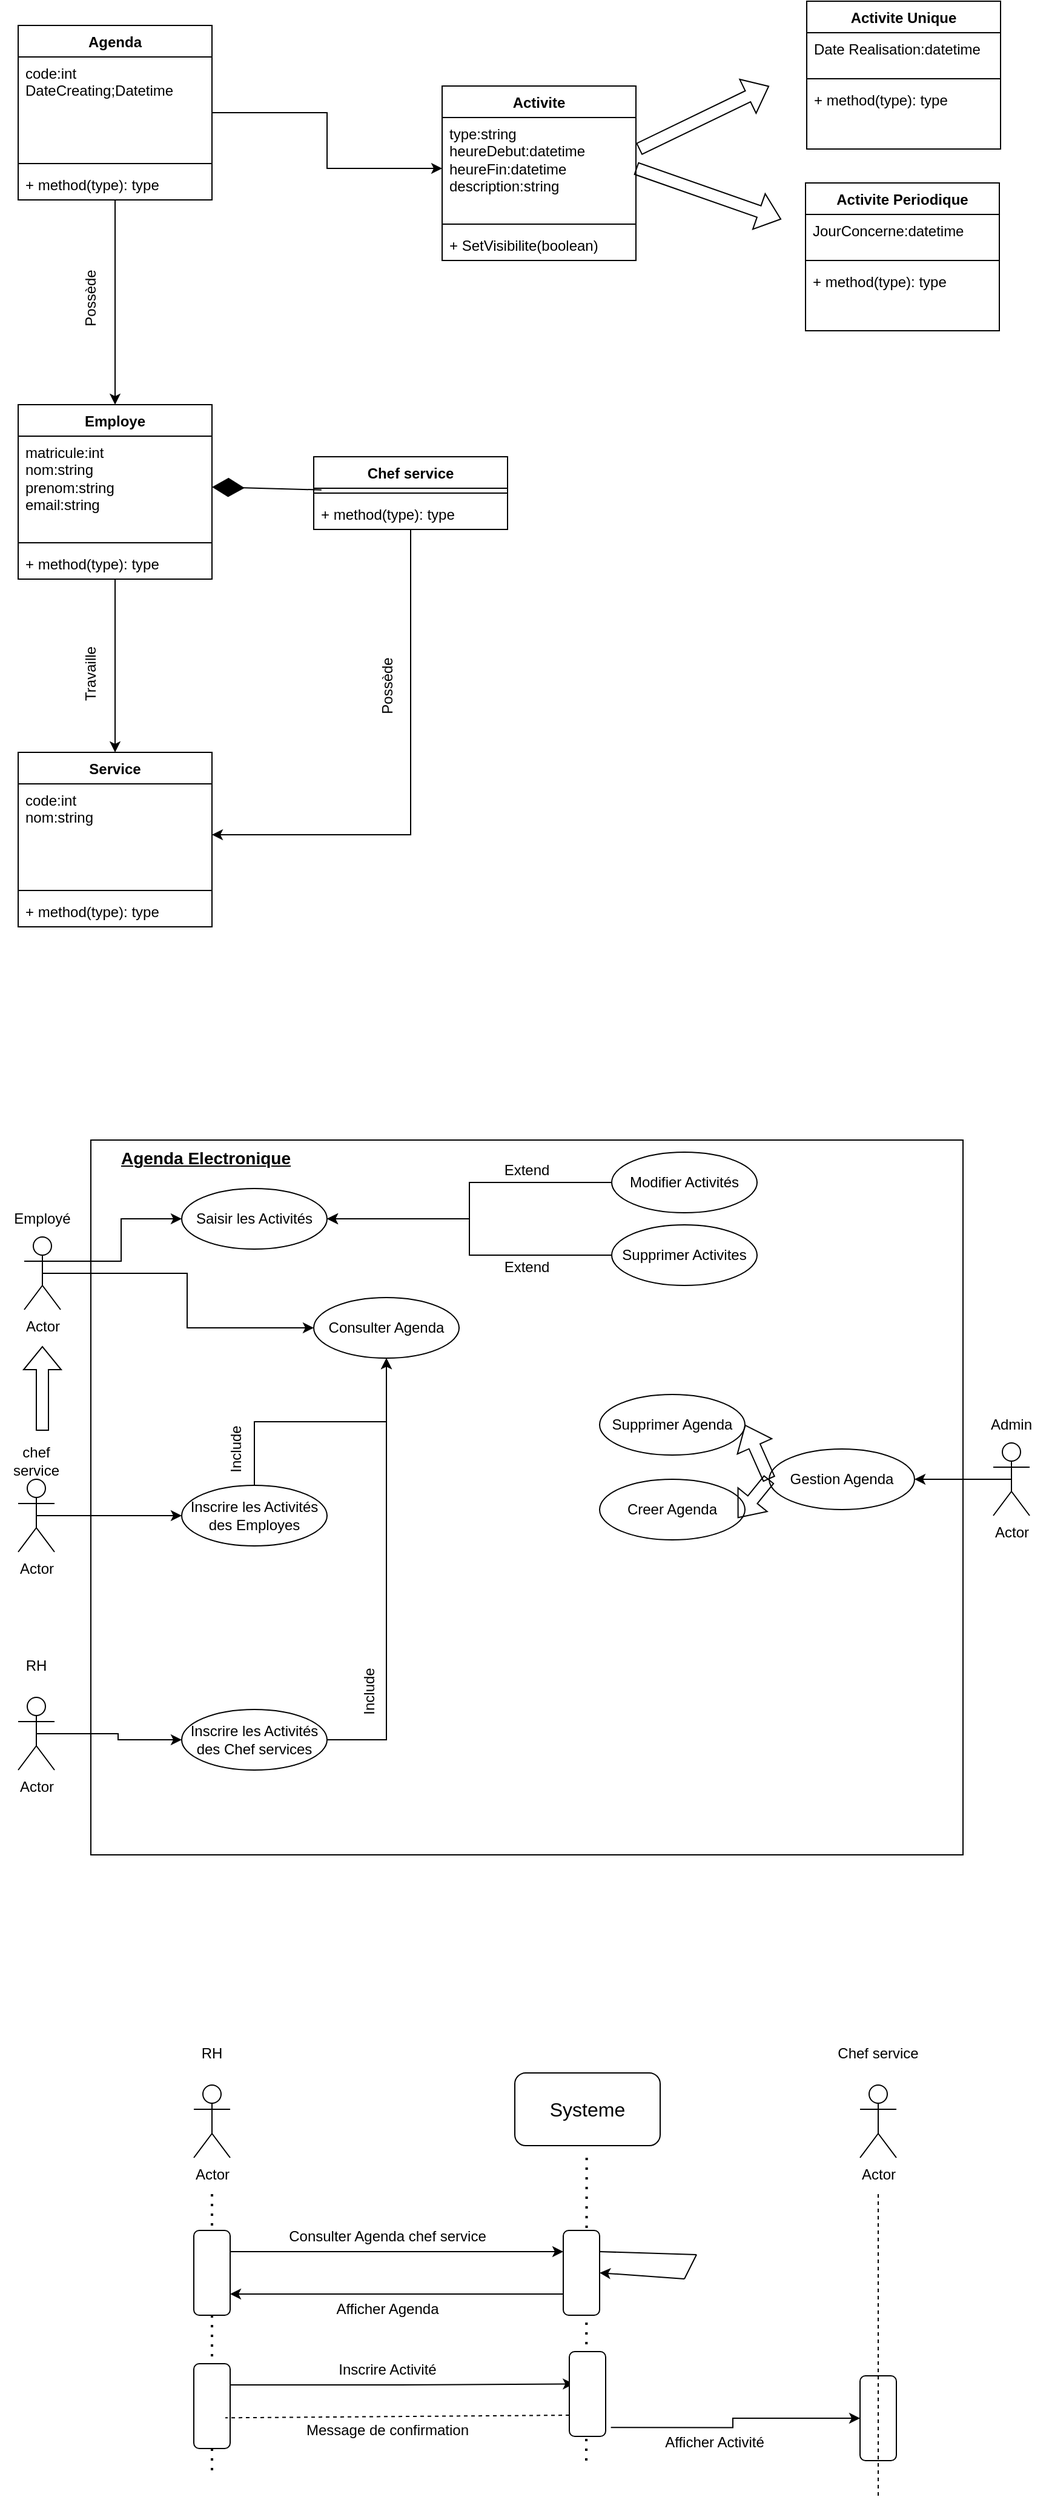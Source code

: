 <mxfile version="24.7.17">
  <diagram name="Page-1" id="B9TQshfL6fswv9sQUvmK">
    <mxGraphModel dx="1591" dy="1878" grid="1" gridSize="10" guides="1" tooltips="1" connect="1" arrows="1" fold="1" page="1" pageScale="1" pageWidth="827" pageHeight="1169" math="0" shadow="0">
      <root>
        <mxCell id="0" />
        <mxCell id="1" parent="0" />
        <mxCell id="KOtAGe8Z_knaCR6Rn8nn-4" value="" style="group" vertex="1" connectable="0" parent="1">
          <mxGeometry x="840" y="200" width="60" height="90" as="geometry" />
        </mxCell>
        <mxCell id="KOtAGe8Z_knaCR6Rn8nn-1" value="Actor" style="shape=umlActor;verticalLabelPosition=bottom;verticalAlign=top;html=1;outlineConnect=0;" vertex="1" parent="KOtAGe8Z_knaCR6Rn8nn-4">
          <mxGeometry x="15" y="30" width="30" height="60" as="geometry" />
        </mxCell>
        <mxCell id="KOtAGe8Z_knaCR6Rn8nn-3" value="Admin" style="text;html=1;align=center;verticalAlign=middle;whiteSpace=wrap;rounded=0;" vertex="1" parent="KOtAGe8Z_knaCR6Rn8nn-4">
          <mxGeometry width="60" height="30" as="geometry" />
        </mxCell>
        <mxCell id="KOtAGe8Z_knaCR6Rn8nn-9" value="RH" style="group" vertex="1" connectable="0" parent="1">
          <mxGeometry x="35" y="400" width="60" height="100" as="geometry" />
        </mxCell>
        <mxCell id="KOtAGe8Z_knaCR6Rn8nn-5" value="Actor" style="shape=umlActor;verticalLabelPosition=bottom;verticalAlign=top;html=1;outlineConnect=0;" vertex="1" parent="KOtAGe8Z_knaCR6Rn8nn-9">
          <mxGeometry x="15" y="40" width="30" height="60" as="geometry" />
        </mxCell>
        <mxCell id="KOtAGe8Z_knaCR6Rn8nn-11" value="" style="group" vertex="1" connectable="0" parent="1">
          <mxGeometry x="35" y="230" width="60" height="90" as="geometry" />
        </mxCell>
        <mxCell id="KOtAGe8Z_knaCR6Rn8nn-7" value="Actor" style="shape=umlActor;verticalLabelPosition=bottom;verticalAlign=top;html=1;outlineConnect=0;" vertex="1" parent="KOtAGe8Z_knaCR6Rn8nn-11">
          <mxGeometry x="15" y="30" width="30" height="60" as="geometry" />
        </mxCell>
        <mxCell id="KOtAGe8Z_knaCR6Rn8nn-8" value="chef service" style="text;html=1;align=center;verticalAlign=middle;whiteSpace=wrap;rounded=0;" vertex="1" parent="KOtAGe8Z_knaCR6Rn8nn-11">
          <mxGeometry width="60" height="30" as="geometry" />
        </mxCell>
        <mxCell id="KOtAGe8Z_knaCR6Rn8nn-13" value="" style="group" vertex="1" connectable="0" parent="1">
          <mxGeometry x="40" y="30" width="60" height="90" as="geometry" />
        </mxCell>
        <mxCell id="KOtAGe8Z_knaCR6Rn8nn-14" value="Actor" style="shape=umlActor;verticalLabelPosition=bottom;verticalAlign=top;html=1;outlineConnect=0;" vertex="1" parent="KOtAGe8Z_knaCR6Rn8nn-13">
          <mxGeometry x="15" y="30" width="30" height="60" as="geometry" />
        </mxCell>
        <mxCell id="KOtAGe8Z_knaCR6Rn8nn-15" value="Employé" style="text;html=1;align=center;verticalAlign=middle;whiteSpace=wrap;rounded=0;" vertex="1" parent="KOtAGe8Z_knaCR6Rn8nn-13">
          <mxGeometry width="60" height="30" as="geometry" />
        </mxCell>
        <mxCell id="KOtAGe8Z_knaCR6Rn8nn-16" value="" style="rounded=0;whiteSpace=wrap;html=1;" vertex="1" parent="1">
          <mxGeometry x="110" y="-20" width="720" height="590" as="geometry" />
        </mxCell>
        <mxCell id="KOtAGe8Z_knaCR6Rn8nn-17" value="&lt;b&gt;&lt;u&gt;&lt;font style=&quot;font-size: 14px;&quot;&gt;Agenda Electronique&lt;/font&gt;&lt;/u&gt;&lt;/b&gt;" style="text;html=1;align=center;verticalAlign=middle;whiteSpace=wrap;rounded=0;strokeColor=none;" vertex="1" parent="1">
          <mxGeometry x="70" y="-20" width="270" height="30" as="geometry" />
        </mxCell>
        <mxCell id="KOtAGe8Z_knaCR6Rn8nn-19" value="Saisir les Activités" style="ellipse;whiteSpace=wrap;html=1;" vertex="1" parent="1">
          <mxGeometry x="185" y="20" width="120" height="50" as="geometry" />
        </mxCell>
        <mxCell id="KOtAGe8Z_knaCR6Rn8nn-44" style="edgeStyle=orthogonalEdgeStyle;rounded=0;orthogonalLoop=1;jettySize=auto;html=1;exitX=0;exitY=0.5;exitDx=0;exitDy=0;entryX=1;entryY=0.5;entryDx=0;entryDy=0;" edge="1" parent="1" source="KOtAGe8Z_knaCR6Rn8nn-20" target="KOtAGe8Z_knaCR6Rn8nn-19">
          <mxGeometry relative="1" as="geometry" />
        </mxCell>
        <mxCell id="KOtAGe8Z_knaCR6Rn8nn-20" value="Modifier Activités" style="ellipse;whiteSpace=wrap;html=1;" vertex="1" parent="1">
          <mxGeometry x="540" y="-10" width="120" height="50" as="geometry" />
        </mxCell>
        <mxCell id="KOtAGe8Z_knaCR6Rn8nn-45" style="edgeStyle=orthogonalEdgeStyle;rounded=0;orthogonalLoop=1;jettySize=auto;html=1;exitX=0;exitY=0.5;exitDx=0;exitDy=0;entryX=1;entryY=0.5;entryDx=0;entryDy=0;" edge="1" parent="1" source="KOtAGe8Z_knaCR6Rn8nn-21" target="KOtAGe8Z_knaCR6Rn8nn-19">
          <mxGeometry relative="1" as="geometry" />
        </mxCell>
        <mxCell id="KOtAGe8Z_knaCR6Rn8nn-21" value="Supprimer Activites" style="ellipse;whiteSpace=wrap;html=1;" vertex="1" parent="1">
          <mxGeometry x="540" y="50" width="120" height="50" as="geometry" />
        </mxCell>
        <mxCell id="KOtAGe8Z_knaCR6Rn8nn-24" value="Consulter Agenda" style="ellipse;whiteSpace=wrap;html=1;" vertex="1" parent="1">
          <mxGeometry x="294" y="110" width="120" height="50" as="geometry" />
        </mxCell>
        <mxCell id="KOtAGe8Z_knaCR6Rn8nn-51" style="edgeStyle=orthogonalEdgeStyle;rounded=0;orthogonalLoop=1;jettySize=auto;html=1;exitX=1;exitY=0.5;exitDx=0;exitDy=0;entryX=0.5;entryY=1;entryDx=0;entryDy=0;" edge="1" parent="1" source="KOtAGe8Z_knaCR6Rn8nn-25" target="KOtAGe8Z_knaCR6Rn8nn-24">
          <mxGeometry relative="1" as="geometry" />
        </mxCell>
        <mxCell id="KOtAGe8Z_knaCR6Rn8nn-25" value="Inscrire les Activités des Chef services" style="ellipse;whiteSpace=wrap;html=1;" vertex="1" parent="1">
          <mxGeometry x="185" y="450" width="120" height="50" as="geometry" />
        </mxCell>
        <mxCell id="KOtAGe8Z_knaCR6Rn8nn-26" value="Gestion Agenda" style="ellipse;whiteSpace=wrap;html=1;" vertex="1" parent="1">
          <mxGeometry x="670" y="235" width="120" height="50" as="geometry" />
        </mxCell>
        <mxCell id="KOtAGe8Z_knaCR6Rn8nn-40" style="edgeStyle=orthogonalEdgeStyle;rounded=0;orthogonalLoop=1;jettySize=auto;html=1;exitX=0.5;exitY=0;exitDx=0;exitDy=0;" edge="1" parent="1" source="KOtAGe8Z_knaCR6Rn8nn-27" target="KOtAGe8Z_knaCR6Rn8nn-24">
          <mxGeometry relative="1" as="geometry" />
        </mxCell>
        <mxCell id="KOtAGe8Z_knaCR6Rn8nn-27" value="Inscrire les Activités des Employes" style="ellipse;whiteSpace=wrap;html=1;" vertex="1" parent="1">
          <mxGeometry x="185" y="265" width="120" height="50" as="geometry" />
        </mxCell>
        <mxCell id="KOtAGe8Z_knaCR6Rn8nn-29" style="edgeStyle=orthogonalEdgeStyle;rounded=0;orthogonalLoop=1;jettySize=auto;html=1;exitX=1;exitY=0.333;exitDx=0;exitDy=0;exitPerimeter=0;entryX=0;entryY=0.5;entryDx=0;entryDy=0;" edge="1" parent="1" source="KOtAGe8Z_knaCR6Rn8nn-14" target="KOtAGe8Z_knaCR6Rn8nn-19">
          <mxGeometry relative="1" as="geometry" />
        </mxCell>
        <mxCell id="KOtAGe8Z_knaCR6Rn8nn-31" style="edgeStyle=orthogonalEdgeStyle;rounded=0;orthogonalLoop=1;jettySize=auto;html=1;exitX=0.5;exitY=0.5;exitDx=0;exitDy=0;exitPerimeter=0;" edge="1" parent="1" source="KOtAGe8Z_knaCR6Rn8nn-14" target="KOtAGe8Z_knaCR6Rn8nn-24">
          <mxGeometry relative="1" as="geometry" />
        </mxCell>
        <mxCell id="KOtAGe8Z_knaCR6Rn8nn-32" style="edgeStyle=orthogonalEdgeStyle;rounded=0;orthogonalLoop=1;jettySize=auto;html=1;exitX=0.5;exitY=0.5;exitDx=0;exitDy=0;exitPerimeter=0;" edge="1" parent="1" source="KOtAGe8Z_knaCR6Rn8nn-7" target="KOtAGe8Z_knaCR6Rn8nn-27">
          <mxGeometry relative="1" as="geometry" />
        </mxCell>
        <mxCell id="KOtAGe8Z_knaCR6Rn8nn-33" style="edgeStyle=orthogonalEdgeStyle;rounded=0;orthogonalLoop=1;jettySize=auto;html=1;exitX=0.5;exitY=0.5;exitDx=0;exitDy=0;exitPerimeter=0;" edge="1" parent="1" source="KOtAGe8Z_knaCR6Rn8nn-5" target="KOtAGe8Z_knaCR6Rn8nn-25">
          <mxGeometry relative="1" as="geometry" />
        </mxCell>
        <mxCell id="KOtAGe8Z_knaCR6Rn8nn-34" style="edgeStyle=orthogonalEdgeStyle;rounded=0;orthogonalLoop=1;jettySize=auto;html=1;exitX=0.5;exitY=0.5;exitDx=0;exitDy=0;exitPerimeter=0;" edge="1" parent="1" source="KOtAGe8Z_knaCR6Rn8nn-1" target="KOtAGe8Z_knaCR6Rn8nn-26">
          <mxGeometry relative="1" as="geometry" />
        </mxCell>
        <mxCell id="KOtAGe8Z_knaCR6Rn8nn-35" value="Supprimer Agenda" style="ellipse;whiteSpace=wrap;html=1;" vertex="1" parent="1">
          <mxGeometry x="530" y="190" width="120" height="50" as="geometry" />
        </mxCell>
        <mxCell id="KOtAGe8Z_knaCR6Rn8nn-37" value="Creer Agenda" style="ellipse;whiteSpace=wrap;html=1;" vertex="1" parent="1">
          <mxGeometry x="530" y="260" width="120" height="50" as="geometry" />
        </mxCell>
        <mxCell id="KOtAGe8Z_knaCR6Rn8nn-38" value="" style="shape=flexArrow;endArrow=classic;html=1;rounded=0;exitX=0;exitY=0.5;exitDx=0;exitDy=0;entryX=1;entryY=0.5;entryDx=0;entryDy=0;" edge="1" parent="1" source="KOtAGe8Z_knaCR6Rn8nn-26" target="KOtAGe8Z_knaCR6Rn8nn-35">
          <mxGeometry width="50" height="50" relative="1" as="geometry">
            <mxPoint x="354" y="270" as="sourcePoint" />
            <mxPoint x="408" y="260" as="targetPoint" />
          </mxGeometry>
        </mxCell>
        <mxCell id="KOtAGe8Z_knaCR6Rn8nn-39" value="" style="shape=flexArrow;endArrow=classic;html=1;rounded=0;exitX=0;exitY=0.5;exitDx=0;exitDy=0;entryX=0.95;entryY=0.64;entryDx=0;entryDy=0;entryPerimeter=0;" edge="1" parent="1" source="KOtAGe8Z_knaCR6Rn8nn-26" target="KOtAGe8Z_knaCR6Rn8nn-37">
          <mxGeometry width="50" height="50" relative="1" as="geometry">
            <mxPoint x="470" y="365" as="sourcePoint" />
            <mxPoint x="400" y="335" as="targetPoint" />
          </mxGeometry>
        </mxCell>
        <mxCell id="KOtAGe8Z_knaCR6Rn8nn-41" value="Include" style="text;html=1;align=center;verticalAlign=middle;whiteSpace=wrap;rounded=0;rotation=-90;" vertex="1" parent="1">
          <mxGeometry x="200" y="220" width="60" height="30" as="geometry" />
        </mxCell>
        <mxCell id="KOtAGe8Z_knaCR6Rn8nn-42" value="" style="shape=flexArrow;endArrow=classic;html=1;rounded=0;" edge="1" parent="1">
          <mxGeometry width="50" height="50" relative="1" as="geometry">
            <mxPoint x="70" y="220" as="sourcePoint" />
            <mxPoint x="70" y="150" as="targetPoint" />
          </mxGeometry>
        </mxCell>
        <mxCell id="KOtAGe8Z_knaCR6Rn8nn-47" value="Extend" style="text;html=1;align=center;verticalAlign=middle;whiteSpace=wrap;rounded=0;" vertex="1" parent="1">
          <mxGeometry x="440" y="-10" width="60" height="30" as="geometry" />
        </mxCell>
        <mxCell id="KOtAGe8Z_knaCR6Rn8nn-48" value="Extend" style="text;html=1;align=center;verticalAlign=middle;whiteSpace=wrap;rounded=0;" vertex="1" parent="1">
          <mxGeometry x="440" y="70" width="60" height="30" as="geometry" />
        </mxCell>
        <mxCell id="KOtAGe8Z_knaCR6Rn8nn-52" value="Include" style="text;html=1;align=center;verticalAlign=middle;whiteSpace=wrap;rounded=0;rotation=-90;" vertex="1" parent="1">
          <mxGeometry x="310" y="420" width="60" height="30" as="geometry" />
        </mxCell>
        <mxCell id="KOtAGe8Z_knaCR6Rn8nn-56" value="RH" style="group" vertex="1" connectable="0" parent="1">
          <mxGeometry x="180" y="720" width="60" height="100" as="geometry" />
        </mxCell>
        <mxCell id="KOtAGe8Z_knaCR6Rn8nn-57" value="Actor" style="shape=umlActor;verticalLabelPosition=bottom;verticalAlign=top;html=1;outlineConnect=0;" vertex="1" parent="KOtAGe8Z_knaCR6Rn8nn-56">
          <mxGeometry x="15" y="40" width="30" height="60" as="geometry" />
        </mxCell>
        <mxCell id="KOtAGe8Z_knaCR6Rn8nn-58" value="&lt;font face=&quot;Aptos, sans-serif&quot;&gt;&lt;span style=&quot;font-size: 16px;&quot;&gt;Systeme&lt;/span&gt;&lt;/font&gt;" style="rounded=1;whiteSpace=wrap;html=1;" vertex="1" parent="1">
          <mxGeometry x="460" y="750" width="120" height="60" as="geometry" />
        </mxCell>
        <mxCell id="KOtAGe8Z_knaCR6Rn8nn-59" value="" style="endArrow=none;dashed=1;html=1;dashPattern=1 3;strokeWidth=2;rounded=0;" edge="1" parent="1" source="KOtAGe8Z_knaCR6Rn8nn-74">
          <mxGeometry width="50" height="50" relative="1" as="geometry">
            <mxPoint x="210" y="850" as="sourcePoint" />
            <mxPoint x="210" y="1080" as="targetPoint" />
          </mxGeometry>
        </mxCell>
        <mxCell id="KOtAGe8Z_knaCR6Rn8nn-60" value="" style="endArrow=none;dashed=1;html=1;dashPattern=1 3;strokeWidth=2;rounded=0;exitX=0.5;exitY=1;exitDx=0;exitDy=0;" edge="1" parent="1">
          <mxGeometry width="50" height="50" relative="1" as="geometry">
            <mxPoint x="519.33" y="820" as="sourcePoint" />
            <mxPoint x="519" y="1070" as="targetPoint" />
          </mxGeometry>
        </mxCell>
        <mxCell id="KOtAGe8Z_knaCR6Rn8nn-62" value="" style="endArrow=none;dashed=1;html=1;dashPattern=1 3;strokeWidth=2;rounded=0;" edge="1" parent="1" target="KOtAGe8Z_knaCR6Rn8nn-61">
          <mxGeometry width="50" height="50" relative="1" as="geometry">
            <mxPoint x="210" y="850" as="sourcePoint" />
            <mxPoint x="210" y="1170" as="targetPoint" />
          </mxGeometry>
        </mxCell>
        <mxCell id="KOtAGe8Z_knaCR6Rn8nn-61" value="" style="rounded=1;whiteSpace=wrap;html=1;rotation=90;" vertex="1" parent="1">
          <mxGeometry x="175" y="900" width="70" height="30" as="geometry" />
        </mxCell>
        <mxCell id="KOtAGe8Z_knaCR6Rn8nn-90" style="edgeStyle=orthogonalEdgeStyle;rounded=0;orthogonalLoop=1;jettySize=auto;html=1;exitX=0.75;exitY=1;exitDx=0;exitDy=0;entryX=0.75;entryY=0;entryDx=0;entryDy=0;" edge="1" parent="1" source="KOtAGe8Z_knaCR6Rn8nn-63" target="KOtAGe8Z_knaCR6Rn8nn-61">
          <mxGeometry relative="1" as="geometry" />
        </mxCell>
        <mxCell id="KOtAGe8Z_knaCR6Rn8nn-63" value="" style="rounded=1;whiteSpace=wrap;html=1;rotation=90;" vertex="1" parent="1">
          <mxGeometry x="480" y="900" width="70" height="30" as="geometry" />
        </mxCell>
        <mxCell id="KOtAGe8Z_knaCR6Rn8nn-66" value="" style="endArrow=classic;html=1;rounded=0;exitX=0.25;exitY=0;exitDx=0;exitDy=0;entryX=0.25;entryY=1;entryDx=0;entryDy=0;" edge="1" parent="1" source="KOtAGe8Z_knaCR6Rn8nn-61" target="KOtAGe8Z_knaCR6Rn8nn-63">
          <mxGeometry width="50" height="50" relative="1" as="geometry">
            <mxPoint x="360" y="880" as="sourcePoint" />
            <mxPoint x="410" y="830" as="targetPoint" />
          </mxGeometry>
        </mxCell>
        <mxCell id="KOtAGe8Z_knaCR6Rn8nn-67" value="Consulter Agenda chef service" style="text;html=1;align=center;verticalAlign=middle;whiteSpace=wrap;rounded=0;" vertex="1" parent="1">
          <mxGeometry x="270" y="870" width="170" height="30" as="geometry" />
        </mxCell>
        <mxCell id="KOtAGe8Z_knaCR6Rn8nn-70" value="" style="endArrow=none;html=1;rounded=0;exitX=0.25;exitY=0;exitDx=0;exitDy=0;" edge="1" parent="1" source="KOtAGe8Z_knaCR6Rn8nn-63">
          <mxGeometry width="50" height="50" relative="1" as="geometry">
            <mxPoint x="360" y="890" as="sourcePoint" />
            <mxPoint x="610" y="900" as="targetPoint" />
          </mxGeometry>
        </mxCell>
        <mxCell id="KOtAGe8Z_knaCR6Rn8nn-71" value="" style="endArrow=none;html=1;rounded=0;" edge="1" parent="1">
          <mxGeometry width="50" height="50" relative="1" as="geometry">
            <mxPoint x="610" y="900" as="sourcePoint" />
            <mxPoint x="600" y="920" as="targetPoint" />
            <Array as="points" />
          </mxGeometry>
        </mxCell>
        <mxCell id="KOtAGe8Z_knaCR6Rn8nn-72" value="" style="endArrow=classic;html=1;rounded=0;entryX=0.5;entryY=0;entryDx=0;entryDy=0;" edge="1" parent="1" target="KOtAGe8Z_knaCR6Rn8nn-63">
          <mxGeometry width="50" height="50" relative="1" as="geometry">
            <mxPoint x="600" y="920" as="sourcePoint" />
            <mxPoint x="450" y="840" as="targetPoint" />
          </mxGeometry>
        </mxCell>
        <mxCell id="KOtAGe8Z_knaCR6Rn8nn-75" value="" style="endArrow=none;dashed=1;html=1;dashPattern=1 3;strokeWidth=2;rounded=0;" edge="1" parent="1" source="KOtAGe8Z_knaCR6Rn8nn-61" target="KOtAGe8Z_knaCR6Rn8nn-74">
          <mxGeometry width="50" height="50" relative="1" as="geometry">
            <mxPoint x="210" y="950" as="sourcePoint" />
            <mxPoint x="210" y="1170" as="targetPoint" />
          </mxGeometry>
        </mxCell>
        <mxCell id="KOtAGe8Z_knaCR6Rn8nn-77" style="edgeStyle=orthogonalEdgeStyle;rounded=0;orthogonalLoop=1;jettySize=auto;html=1;exitX=0.25;exitY=0;exitDx=0;exitDy=0;entryX=0.381;entryY=0.878;entryDx=0;entryDy=0;entryPerimeter=0;" edge="1" parent="1" source="KOtAGe8Z_knaCR6Rn8nn-74" target="KOtAGe8Z_knaCR6Rn8nn-78">
          <mxGeometry relative="1" as="geometry">
            <mxPoint x="480" y="1008" as="targetPoint" />
          </mxGeometry>
        </mxCell>
        <mxCell id="KOtAGe8Z_knaCR6Rn8nn-74" value="" style="rounded=1;whiteSpace=wrap;html=1;rotation=90;" vertex="1" parent="1">
          <mxGeometry x="175" y="1010" width="70" height="30" as="geometry" />
        </mxCell>
        <mxCell id="KOtAGe8Z_knaCR6Rn8nn-85" style="edgeStyle=orthogonalEdgeStyle;rounded=0;orthogonalLoop=1;jettySize=auto;html=1;exitX=0.895;exitY=-0.144;exitDx=0;exitDy=0;exitPerimeter=0;entryX=0.5;entryY=1;entryDx=0;entryDy=0;" edge="1" parent="1" source="KOtAGe8Z_knaCR6Rn8nn-78" target="KOtAGe8Z_knaCR6Rn8nn-84">
          <mxGeometry relative="1" as="geometry">
            <mxPoint x="730" y="1040" as="targetPoint" />
          </mxGeometry>
        </mxCell>
        <mxCell id="KOtAGe8Z_knaCR6Rn8nn-78" value="" style="rounded=1;whiteSpace=wrap;html=1;rotation=90;" vertex="1" parent="1">
          <mxGeometry x="485" y="1000" width="70" height="30" as="geometry" />
        </mxCell>
        <mxCell id="KOtAGe8Z_knaCR6Rn8nn-79" value="Inscrire Activité" style="text;html=1;align=center;verticalAlign=middle;whiteSpace=wrap;rounded=0;" vertex="1" parent="1">
          <mxGeometry x="270" y="980" width="170" height="30" as="geometry" />
        </mxCell>
        <mxCell id="KOtAGe8Z_knaCR6Rn8nn-80" value="Chef service" style="group" vertex="1" connectable="0" parent="1">
          <mxGeometry x="730" y="720" width="60" height="100" as="geometry" />
        </mxCell>
        <mxCell id="KOtAGe8Z_knaCR6Rn8nn-81" value="Actor" style="shape=umlActor;verticalLabelPosition=bottom;verticalAlign=top;html=1;outlineConnect=0;" vertex="1" parent="KOtAGe8Z_knaCR6Rn8nn-80">
          <mxGeometry x="15" y="40" width="30" height="60" as="geometry" />
        </mxCell>
        <mxCell id="KOtAGe8Z_knaCR6Rn8nn-84" value="" style="rounded=1;whiteSpace=wrap;html=1;rotation=90;" vertex="1" parent="1">
          <mxGeometry x="725" y="1020" width="70" height="30" as="geometry" />
        </mxCell>
        <mxCell id="KOtAGe8Z_knaCR6Rn8nn-86" value="Afficher Activité" style="text;html=1;align=center;verticalAlign=middle;whiteSpace=wrap;rounded=0;" vertex="1" parent="1">
          <mxGeometry x="540" y="1040" width="170" height="30" as="geometry" />
        </mxCell>
        <mxCell id="KOtAGe8Z_knaCR6Rn8nn-87" value="" style="endArrow=none;dashed=1;html=1;rounded=0;exitX=0.75;exitY=1;exitDx=0;exitDy=0;entryX=0.638;entryY=0.133;entryDx=0;entryDy=0;entryPerimeter=0;" edge="1" parent="1" source="KOtAGe8Z_knaCR6Rn8nn-78" target="KOtAGe8Z_knaCR6Rn8nn-74">
          <mxGeometry width="50" height="50" relative="1" as="geometry">
            <mxPoint x="511" y="934" as="sourcePoint" />
            <mxPoint x="231" y="934" as="targetPoint" />
          </mxGeometry>
        </mxCell>
        <mxCell id="KOtAGe8Z_knaCR6Rn8nn-88" value="Message de confirmation" style="text;html=1;align=center;verticalAlign=middle;whiteSpace=wrap;rounded=0;" vertex="1" parent="1">
          <mxGeometry x="270" y="1030" width="170" height="30" as="geometry" />
        </mxCell>
        <mxCell id="KOtAGe8Z_knaCR6Rn8nn-89" value="Afficher Agenda" style="text;html=1;align=center;verticalAlign=middle;whiteSpace=wrap;rounded=0;" vertex="1" parent="1">
          <mxGeometry x="270" y="930" width="170" height="30" as="geometry" />
        </mxCell>
        <mxCell id="KOtAGe8Z_knaCR6Rn8nn-92" value="" style="endArrow=none;dashed=1;html=1;rounded=0;" edge="1" parent="1">
          <mxGeometry width="50" height="50" relative="1" as="geometry">
            <mxPoint x="760" y="850" as="sourcePoint" />
            <mxPoint x="760" y="1100" as="targetPoint" />
          </mxGeometry>
        </mxCell>
        <mxCell id="KOtAGe8Z_knaCR6Rn8nn-109" value="" style="edgeStyle=orthogonalEdgeStyle;rounded=0;orthogonalLoop=1;jettySize=auto;html=1;entryX=0.5;entryY=0;entryDx=0;entryDy=0;" edge="1" parent="1" source="KOtAGe8Z_knaCR6Rn8nn-95" target="KOtAGe8Z_knaCR6Rn8nn-99">
          <mxGeometry relative="1" as="geometry" />
        </mxCell>
        <mxCell id="KOtAGe8Z_knaCR6Rn8nn-95" value="Employe" style="swimlane;fontStyle=1;align=center;verticalAlign=top;childLayout=stackLayout;horizontal=1;startSize=26;horizontalStack=0;resizeParent=1;resizeParentMax=0;resizeLast=0;collapsible=1;marginBottom=0;whiteSpace=wrap;html=1;" vertex="1" parent="1">
          <mxGeometry x="50" y="-627" width="160" height="144" as="geometry" />
        </mxCell>
        <mxCell id="KOtAGe8Z_knaCR6Rn8nn-96" value="matricule:int&lt;div&gt;nom:string&lt;/div&gt;&lt;div&gt;prenom:string&lt;/div&gt;&lt;div&gt;email:string&lt;/div&gt;" style="text;strokeColor=none;fillColor=none;align=left;verticalAlign=top;spacingLeft=4;spacingRight=4;overflow=hidden;rotatable=0;points=[[0,0.5],[1,0.5]];portConstraint=eastwest;whiteSpace=wrap;html=1;" vertex="1" parent="KOtAGe8Z_knaCR6Rn8nn-95">
          <mxGeometry y="26" width="160" height="84" as="geometry" />
        </mxCell>
        <mxCell id="KOtAGe8Z_knaCR6Rn8nn-97" value="" style="line;strokeWidth=1;fillColor=none;align=left;verticalAlign=middle;spacingTop=-1;spacingLeft=3;spacingRight=3;rotatable=0;labelPosition=right;points=[];portConstraint=eastwest;strokeColor=inherit;" vertex="1" parent="KOtAGe8Z_knaCR6Rn8nn-95">
          <mxGeometry y="110" width="160" height="8" as="geometry" />
        </mxCell>
        <mxCell id="KOtAGe8Z_knaCR6Rn8nn-98" value="+ method(type): type" style="text;strokeColor=none;fillColor=none;align=left;verticalAlign=top;spacingLeft=4;spacingRight=4;overflow=hidden;rotatable=0;points=[[0,0.5],[1,0.5]];portConstraint=eastwest;whiteSpace=wrap;html=1;" vertex="1" parent="KOtAGe8Z_knaCR6Rn8nn-95">
          <mxGeometry y="118" width="160" height="26" as="geometry" />
        </mxCell>
        <mxCell id="KOtAGe8Z_knaCR6Rn8nn-99" value="Service" style="swimlane;fontStyle=1;align=center;verticalAlign=top;childLayout=stackLayout;horizontal=1;startSize=26;horizontalStack=0;resizeParent=1;resizeParentMax=0;resizeLast=0;collapsible=1;marginBottom=0;whiteSpace=wrap;html=1;" vertex="1" parent="1">
          <mxGeometry x="50" y="-340" width="160" height="144" as="geometry" />
        </mxCell>
        <mxCell id="KOtAGe8Z_knaCR6Rn8nn-100" value="code:int&lt;div&gt;nom:string&lt;/div&gt;" style="text;strokeColor=none;fillColor=none;align=left;verticalAlign=top;spacingLeft=4;spacingRight=4;overflow=hidden;rotatable=0;points=[[0,0.5],[1,0.5]];portConstraint=eastwest;whiteSpace=wrap;html=1;" vertex="1" parent="KOtAGe8Z_knaCR6Rn8nn-99">
          <mxGeometry y="26" width="160" height="84" as="geometry" />
        </mxCell>
        <mxCell id="KOtAGe8Z_knaCR6Rn8nn-101" value="" style="line;strokeWidth=1;fillColor=none;align=left;verticalAlign=middle;spacingTop=-1;spacingLeft=3;spacingRight=3;rotatable=0;labelPosition=right;points=[];portConstraint=eastwest;strokeColor=inherit;" vertex="1" parent="KOtAGe8Z_knaCR6Rn8nn-99">
          <mxGeometry y="110" width="160" height="8" as="geometry" />
        </mxCell>
        <mxCell id="KOtAGe8Z_knaCR6Rn8nn-102" value="+ method(type): type" style="text;strokeColor=none;fillColor=none;align=left;verticalAlign=top;spacingLeft=4;spacingRight=4;overflow=hidden;rotatable=0;points=[[0,0.5],[1,0.5]];portConstraint=eastwest;whiteSpace=wrap;html=1;" vertex="1" parent="KOtAGe8Z_knaCR6Rn8nn-99">
          <mxGeometry y="118" width="160" height="26" as="geometry" />
        </mxCell>
        <mxCell id="KOtAGe8Z_knaCR6Rn8nn-104" value="" style="endArrow=diamondThin;endFill=1;endSize=24;html=1;rounded=0;entryX=1;entryY=0.5;entryDx=0;entryDy=0;exitX=0.04;exitY=0.167;exitDx=0;exitDy=0;exitPerimeter=0;" edge="1" parent="1" source="KOtAGe8Z_knaCR6Rn8nn-107" target="KOtAGe8Z_knaCR6Rn8nn-96">
          <mxGeometry width="160" relative="1" as="geometry">
            <mxPoint x="310" y="-559" as="sourcePoint" />
            <mxPoint x="560" y="-350" as="targetPoint" />
          </mxGeometry>
        </mxCell>
        <mxCell id="KOtAGe8Z_knaCR6Rn8nn-110" style="edgeStyle=orthogonalEdgeStyle;rounded=0;orthogonalLoop=1;jettySize=auto;html=1;entryX=1;entryY=0.5;entryDx=0;entryDy=0;" edge="1" parent="1" source="KOtAGe8Z_knaCR6Rn8nn-105" target="KOtAGe8Z_knaCR6Rn8nn-100">
          <mxGeometry relative="1" as="geometry" />
        </mxCell>
        <mxCell id="KOtAGe8Z_knaCR6Rn8nn-105" value="Chef service" style="swimlane;fontStyle=1;align=center;verticalAlign=top;childLayout=stackLayout;horizontal=1;startSize=26;horizontalStack=0;resizeParent=1;resizeParentMax=0;resizeLast=0;collapsible=1;marginBottom=0;whiteSpace=wrap;html=1;" vertex="1" parent="1">
          <mxGeometry x="294" y="-584" width="160" height="60" as="geometry" />
        </mxCell>
        <mxCell id="KOtAGe8Z_knaCR6Rn8nn-107" value="" style="line;strokeWidth=1;fillColor=none;align=left;verticalAlign=middle;spacingTop=-1;spacingLeft=3;spacingRight=3;rotatable=0;labelPosition=right;points=[];portConstraint=eastwest;strokeColor=inherit;" vertex="1" parent="KOtAGe8Z_knaCR6Rn8nn-105">
          <mxGeometry y="26" width="160" height="8" as="geometry" />
        </mxCell>
        <mxCell id="KOtAGe8Z_knaCR6Rn8nn-108" value="+ method(type): type" style="text;strokeColor=none;fillColor=none;align=left;verticalAlign=top;spacingLeft=4;spacingRight=4;overflow=hidden;rotatable=0;points=[[0,0.5],[1,0.5]];portConstraint=eastwest;whiteSpace=wrap;html=1;" vertex="1" parent="KOtAGe8Z_knaCR6Rn8nn-105">
          <mxGeometry y="34" width="160" height="26" as="geometry" />
        </mxCell>
        <mxCell id="KOtAGe8Z_knaCR6Rn8nn-111" value="Travaille" style="text;html=1;align=center;verticalAlign=middle;whiteSpace=wrap;rounded=0;rotation=-90;" vertex="1" parent="1">
          <mxGeometry x="80" y="-420" width="60" height="30" as="geometry" />
        </mxCell>
        <mxCell id="KOtAGe8Z_knaCR6Rn8nn-112" value="Possède" style="text;html=1;align=center;verticalAlign=middle;whiteSpace=wrap;rounded=0;rotation=-90;" vertex="1" parent="1">
          <mxGeometry x="325" y="-410" width="60" height="30" as="geometry" />
        </mxCell>
        <mxCell id="KOtAGe8Z_knaCR6Rn8nn-117" style="edgeStyle=orthogonalEdgeStyle;rounded=0;orthogonalLoop=1;jettySize=auto;html=1;entryX=0.5;entryY=0;entryDx=0;entryDy=0;" edge="1" parent="1" source="KOtAGe8Z_knaCR6Rn8nn-113" target="KOtAGe8Z_knaCR6Rn8nn-95">
          <mxGeometry relative="1" as="geometry" />
        </mxCell>
        <mxCell id="KOtAGe8Z_knaCR6Rn8nn-144" style="edgeStyle=orthogonalEdgeStyle;rounded=0;orthogonalLoop=1;jettySize=auto;html=1;" edge="1" parent="1" source="KOtAGe8Z_knaCR6Rn8nn-113" target="KOtAGe8Z_knaCR6Rn8nn-120">
          <mxGeometry relative="1" as="geometry" />
        </mxCell>
        <mxCell id="KOtAGe8Z_knaCR6Rn8nn-113" value="Agenda" style="swimlane;fontStyle=1;align=center;verticalAlign=top;childLayout=stackLayout;horizontal=1;startSize=26;horizontalStack=0;resizeParent=1;resizeParentMax=0;resizeLast=0;collapsible=1;marginBottom=0;whiteSpace=wrap;html=1;" vertex="1" parent="1">
          <mxGeometry x="50" y="-940" width="160" height="144" as="geometry" />
        </mxCell>
        <mxCell id="KOtAGe8Z_knaCR6Rn8nn-114" value="code:int&lt;div&gt;DateCreating;Datetime&lt;/div&gt;" style="text;strokeColor=none;fillColor=none;align=left;verticalAlign=top;spacingLeft=4;spacingRight=4;overflow=hidden;rotatable=0;points=[[0,0.5],[1,0.5]];portConstraint=eastwest;whiteSpace=wrap;html=1;" vertex="1" parent="KOtAGe8Z_knaCR6Rn8nn-113">
          <mxGeometry y="26" width="160" height="84" as="geometry" />
        </mxCell>
        <mxCell id="KOtAGe8Z_knaCR6Rn8nn-115" value="" style="line;strokeWidth=1;fillColor=none;align=left;verticalAlign=middle;spacingTop=-1;spacingLeft=3;spacingRight=3;rotatable=0;labelPosition=right;points=[];portConstraint=eastwest;strokeColor=inherit;" vertex="1" parent="KOtAGe8Z_knaCR6Rn8nn-113">
          <mxGeometry y="110" width="160" height="8" as="geometry" />
        </mxCell>
        <mxCell id="KOtAGe8Z_knaCR6Rn8nn-116" value="+ method(type): type" style="text;strokeColor=none;fillColor=none;align=left;verticalAlign=top;spacingLeft=4;spacingRight=4;overflow=hidden;rotatable=0;points=[[0,0.5],[1,0.5]];portConstraint=eastwest;whiteSpace=wrap;html=1;" vertex="1" parent="KOtAGe8Z_knaCR6Rn8nn-113">
          <mxGeometry y="118" width="160" height="26" as="geometry" />
        </mxCell>
        <mxCell id="KOtAGe8Z_knaCR6Rn8nn-118" value="Possède" style="text;html=1;align=center;verticalAlign=middle;whiteSpace=wrap;rounded=0;rotation=-90;" vertex="1" parent="1">
          <mxGeometry x="80" y="-730" width="60" height="30" as="geometry" />
        </mxCell>
        <mxCell id="KOtAGe8Z_knaCR6Rn8nn-119" value="Activite" style="swimlane;fontStyle=1;align=center;verticalAlign=top;childLayout=stackLayout;horizontal=1;startSize=26;horizontalStack=0;resizeParent=1;resizeParentMax=0;resizeLast=0;collapsible=1;marginBottom=0;whiteSpace=wrap;html=1;" vertex="1" parent="1">
          <mxGeometry x="400" y="-890" width="160" height="144" as="geometry" />
        </mxCell>
        <mxCell id="KOtAGe8Z_knaCR6Rn8nn-120" value="type:string&lt;div&gt;heureDebut:datetime&lt;/div&gt;&lt;div&gt;heureFin:datetime&lt;/div&gt;&lt;div&gt;description:string&lt;/div&gt;" style="text;strokeColor=none;fillColor=none;align=left;verticalAlign=top;spacingLeft=4;spacingRight=4;overflow=hidden;rotatable=0;points=[[0,0.5],[1,0.5]];portConstraint=eastwest;whiteSpace=wrap;html=1;" vertex="1" parent="KOtAGe8Z_knaCR6Rn8nn-119">
          <mxGeometry y="26" width="160" height="84" as="geometry" />
        </mxCell>
        <mxCell id="KOtAGe8Z_knaCR6Rn8nn-121" value="" style="line;strokeWidth=1;fillColor=none;align=left;verticalAlign=middle;spacingTop=-1;spacingLeft=3;spacingRight=3;rotatable=0;labelPosition=right;points=[];portConstraint=eastwest;strokeColor=inherit;" vertex="1" parent="KOtAGe8Z_knaCR6Rn8nn-119">
          <mxGeometry y="110" width="160" height="8" as="geometry" />
        </mxCell>
        <mxCell id="KOtAGe8Z_knaCR6Rn8nn-122" value="+ SetVisibilite(boolean)&amp;nbsp;" style="text;strokeColor=none;fillColor=none;align=left;verticalAlign=top;spacingLeft=4;spacingRight=4;overflow=hidden;rotatable=0;points=[[0,0.5],[1,0.5]];portConstraint=eastwest;whiteSpace=wrap;html=1;" vertex="1" parent="KOtAGe8Z_knaCR6Rn8nn-119">
          <mxGeometry y="118" width="160" height="26" as="geometry" />
        </mxCell>
        <mxCell id="KOtAGe8Z_knaCR6Rn8nn-125" value="" style="shape=flexArrow;endArrow=classic;html=1;rounded=0;exitX=1.015;exitY=0.31;exitDx=0;exitDy=0;exitPerimeter=0;" edge="1" parent="1" source="KOtAGe8Z_knaCR6Rn8nn-120">
          <mxGeometry width="50" height="50" relative="1" as="geometry">
            <mxPoint x="460" y="-770" as="sourcePoint" />
            <mxPoint x="670" y="-890" as="targetPoint" />
          </mxGeometry>
        </mxCell>
        <mxCell id="KOtAGe8Z_knaCR6Rn8nn-126" value="" style="shape=flexArrow;endArrow=classic;html=1;rounded=0;exitX=1;exitY=0.5;exitDx=0;exitDy=0;" edge="1" parent="1" source="KOtAGe8Z_knaCR6Rn8nn-120">
          <mxGeometry width="50" height="50" relative="1" as="geometry">
            <mxPoint x="572" y="-828" as="sourcePoint" />
            <mxPoint x="680" y="-780" as="targetPoint" />
          </mxGeometry>
        </mxCell>
        <mxCell id="KOtAGe8Z_knaCR6Rn8nn-135" value="Activite Unique" style="swimlane;fontStyle=1;align=center;verticalAlign=top;childLayout=stackLayout;horizontal=1;startSize=26;horizontalStack=0;resizeParent=1;resizeParentMax=0;resizeLast=0;collapsible=1;marginBottom=0;whiteSpace=wrap;html=1;" vertex="1" parent="1">
          <mxGeometry x="701" y="-960" width="160" height="122" as="geometry" />
        </mxCell>
        <mxCell id="KOtAGe8Z_knaCR6Rn8nn-136" value="Date Realisation:datetime" style="text;strokeColor=none;fillColor=none;align=left;verticalAlign=top;spacingLeft=4;spacingRight=4;overflow=hidden;rotatable=0;points=[[0,0.5],[1,0.5]];portConstraint=eastwest;whiteSpace=wrap;html=1;" vertex="1" parent="KOtAGe8Z_knaCR6Rn8nn-135">
          <mxGeometry y="26" width="160" height="34" as="geometry" />
        </mxCell>
        <mxCell id="KOtAGe8Z_knaCR6Rn8nn-137" value="" style="line;strokeWidth=1;fillColor=none;align=left;verticalAlign=middle;spacingTop=-1;spacingLeft=3;spacingRight=3;rotatable=0;labelPosition=right;points=[];portConstraint=eastwest;strokeColor=inherit;" vertex="1" parent="KOtAGe8Z_knaCR6Rn8nn-135">
          <mxGeometry y="60" width="160" height="8" as="geometry" />
        </mxCell>
        <mxCell id="KOtAGe8Z_knaCR6Rn8nn-138" value="+ method(type): type" style="text;strokeColor=none;fillColor=none;align=left;verticalAlign=top;spacingLeft=4;spacingRight=4;overflow=hidden;rotatable=0;points=[[0,0.5],[1,0.5]];portConstraint=eastwest;whiteSpace=wrap;html=1;" vertex="1" parent="KOtAGe8Z_knaCR6Rn8nn-135">
          <mxGeometry y="68" width="160" height="54" as="geometry" />
        </mxCell>
        <mxCell id="KOtAGe8Z_knaCR6Rn8nn-139" value="Activite Periodique" style="swimlane;fontStyle=1;align=center;verticalAlign=top;childLayout=stackLayout;horizontal=1;startSize=26;horizontalStack=0;resizeParent=1;resizeParentMax=0;resizeLast=0;collapsible=1;marginBottom=0;whiteSpace=wrap;html=1;" vertex="1" parent="1">
          <mxGeometry x="700" y="-810" width="160" height="122" as="geometry" />
        </mxCell>
        <mxCell id="KOtAGe8Z_knaCR6Rn8nn-140" value="JourConcerne:datetime" style="text;strokeColor=none;fillColor=none;align=left;verticalAlign=top;spacingLeft=4;spacingRight=4;overflow=hidden;rotatable=0;points=[[0,0.5],[1,0.5]];portConstraint=eastwest;whiteSpace=wrap;html=1;" vertex="1" parent="KOtAGe8Z_knaCR6Rn8nn-139">
          <mxGeometry y="26" width="160" height="34" as="geometry" />
        </mxCell>
        <mxCell id="KOtAGe8Z_knaCR6Rn8nn-141" value="" style="line;strokeWidth=1;fillColor=none;align=left;verticalAlign=middle;spacingTop=-1;spacingLeft=3;spacingRight=3;rotatable=0;labelPosition=right;points=[];portConstraint=eastwest;strokeColor=inherit;" vertex="1" parent="KOtAGe8Z_knaCR6Rn8nn-139">
          <mxGeometry y="60" width="160" height="8" as="geometry" />
        </mxCell>
        <mxCell id="KOtAGe8Z_knaCR6Rn8nn-142" value="+ method(type): type" style="text;strokeColor=none;fillColor=none;align=left;verticalAlign=top;spacingLeft=4;spacingRight=4;overflow=hidden;rotatable=0;points=[[0,0.5],[1,0.5]];portConstraint=eastwest;whiteSpace=wrap;html=1;" vertex="1" parent="KOtAGe8Z_knaCR6Rn8nn-139">
          <mxGeometry y="68" width="160" height="54" as="geometry" />
        </mxCell>
      </root>
    </mxGraphModel>
  </diagram>
</mxfile>
